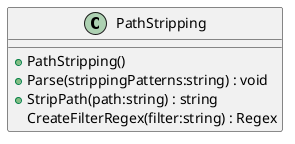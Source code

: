 @startuml
class PathStripping {
    + PathStripping()
    + Parse(strippingPatterns:string) : void
    + StripPath(path:string) : string
    CreateFilterRegex(filter:string) : Regex
}
@enduml
